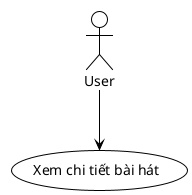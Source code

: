 @startuml UC009-Chi-Tiet-Bai-Hat
!theme plain

actor User
usecase "Xem chi tiết bài hát" as UC009

User --> UC009

@enduml
